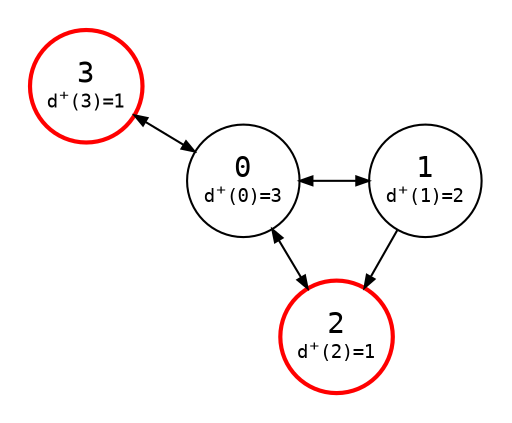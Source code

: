 digraph {
    node [
        fixedsize=true;
        fontname=monospace;
        shape=circle;
        width=0.75;
    ];

    edge [
        arrowsize=0.6;
    ];

    color=black;
    fontcolor=black;
    bgcolor=white;
    layout=neato;
    mode=sgd;
    normalize=true;
    pad=0.2;
    scale=1.2;
    maxiter=10000;

    0 [
        label=<
            <table border="0" cellpadding="1" cellspacing="0">
                <tr>
                    <td>0</td>
                </tr>
                <tr>
                    <td><font point-size="9">d<sup>+</sup>(0)=3</font></td>
                </tr>
            </table>
        >;
    ];

    1 [
        label=<
            <table border="0" cellpadding="1" cellspacing="0">
                <tr>
                    <td>1</td>
                </tr>
                <tr>
                    <td><font point-size="9">d<sup>+</sup>(1)=2</font></td>
                </tr>
            </table>
        >;
    ];

    2 [
        label=<
            <table border="0" cellpadding="1" cellspacing="0">
                <tr>
                    <td>2</td>
                </tr>
                <tr>
                    <td><font point-size="9">d<sup>+</sup>(2)=1</font></td>
                </tr>
            </table>
        >;
        color=red;
        style=bold;
    ];

    3 [
        label=<
            <table border="0" cellpadding="1" cellspacing="0">
                <tr>
                    <td>3</td>
                </tr>
                <tr>
                    <td><font point-size="9">d<sup>+</sup>(3)=1</font></td>
                </tr>
            </table>
        >;
        color=red;
        style=bold;
    ];

    0 -> 1 [
        dir=both;
    ];

    0 -> 2 [
        dir=both;
    ];

    0 -> 3 [
        dir=both;
    ];

    1 -> 2;
}